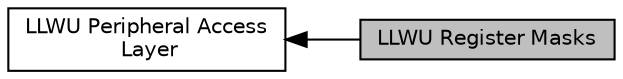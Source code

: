 digraph "LLWU Register Masks"
{
  edge [fontname="Helvetica",fontsize="10",labelfontname="Helvetica",labelfontsize="10"];
  node [fontname="Helvetica",fontsize="10",shape=box];
  rankdir=LR;
  Node2 [label="LLWU Peripheral Access\l Layer",height=0.2,width=0.4,color="black", fillcolor="white", style="filled",URL="$group___l_l_w_u___peripheral___access___layer.html",tooltip=" "];
  Node1 [label="LLWU Register Masks",height=0.2,width=0.4,color="black", fillcolor="grey75", style="filled", fontcolor="black",tooltip=" "];
  Node2->Node1 [shape=plaintext, dir="back", style="solid"];
}
